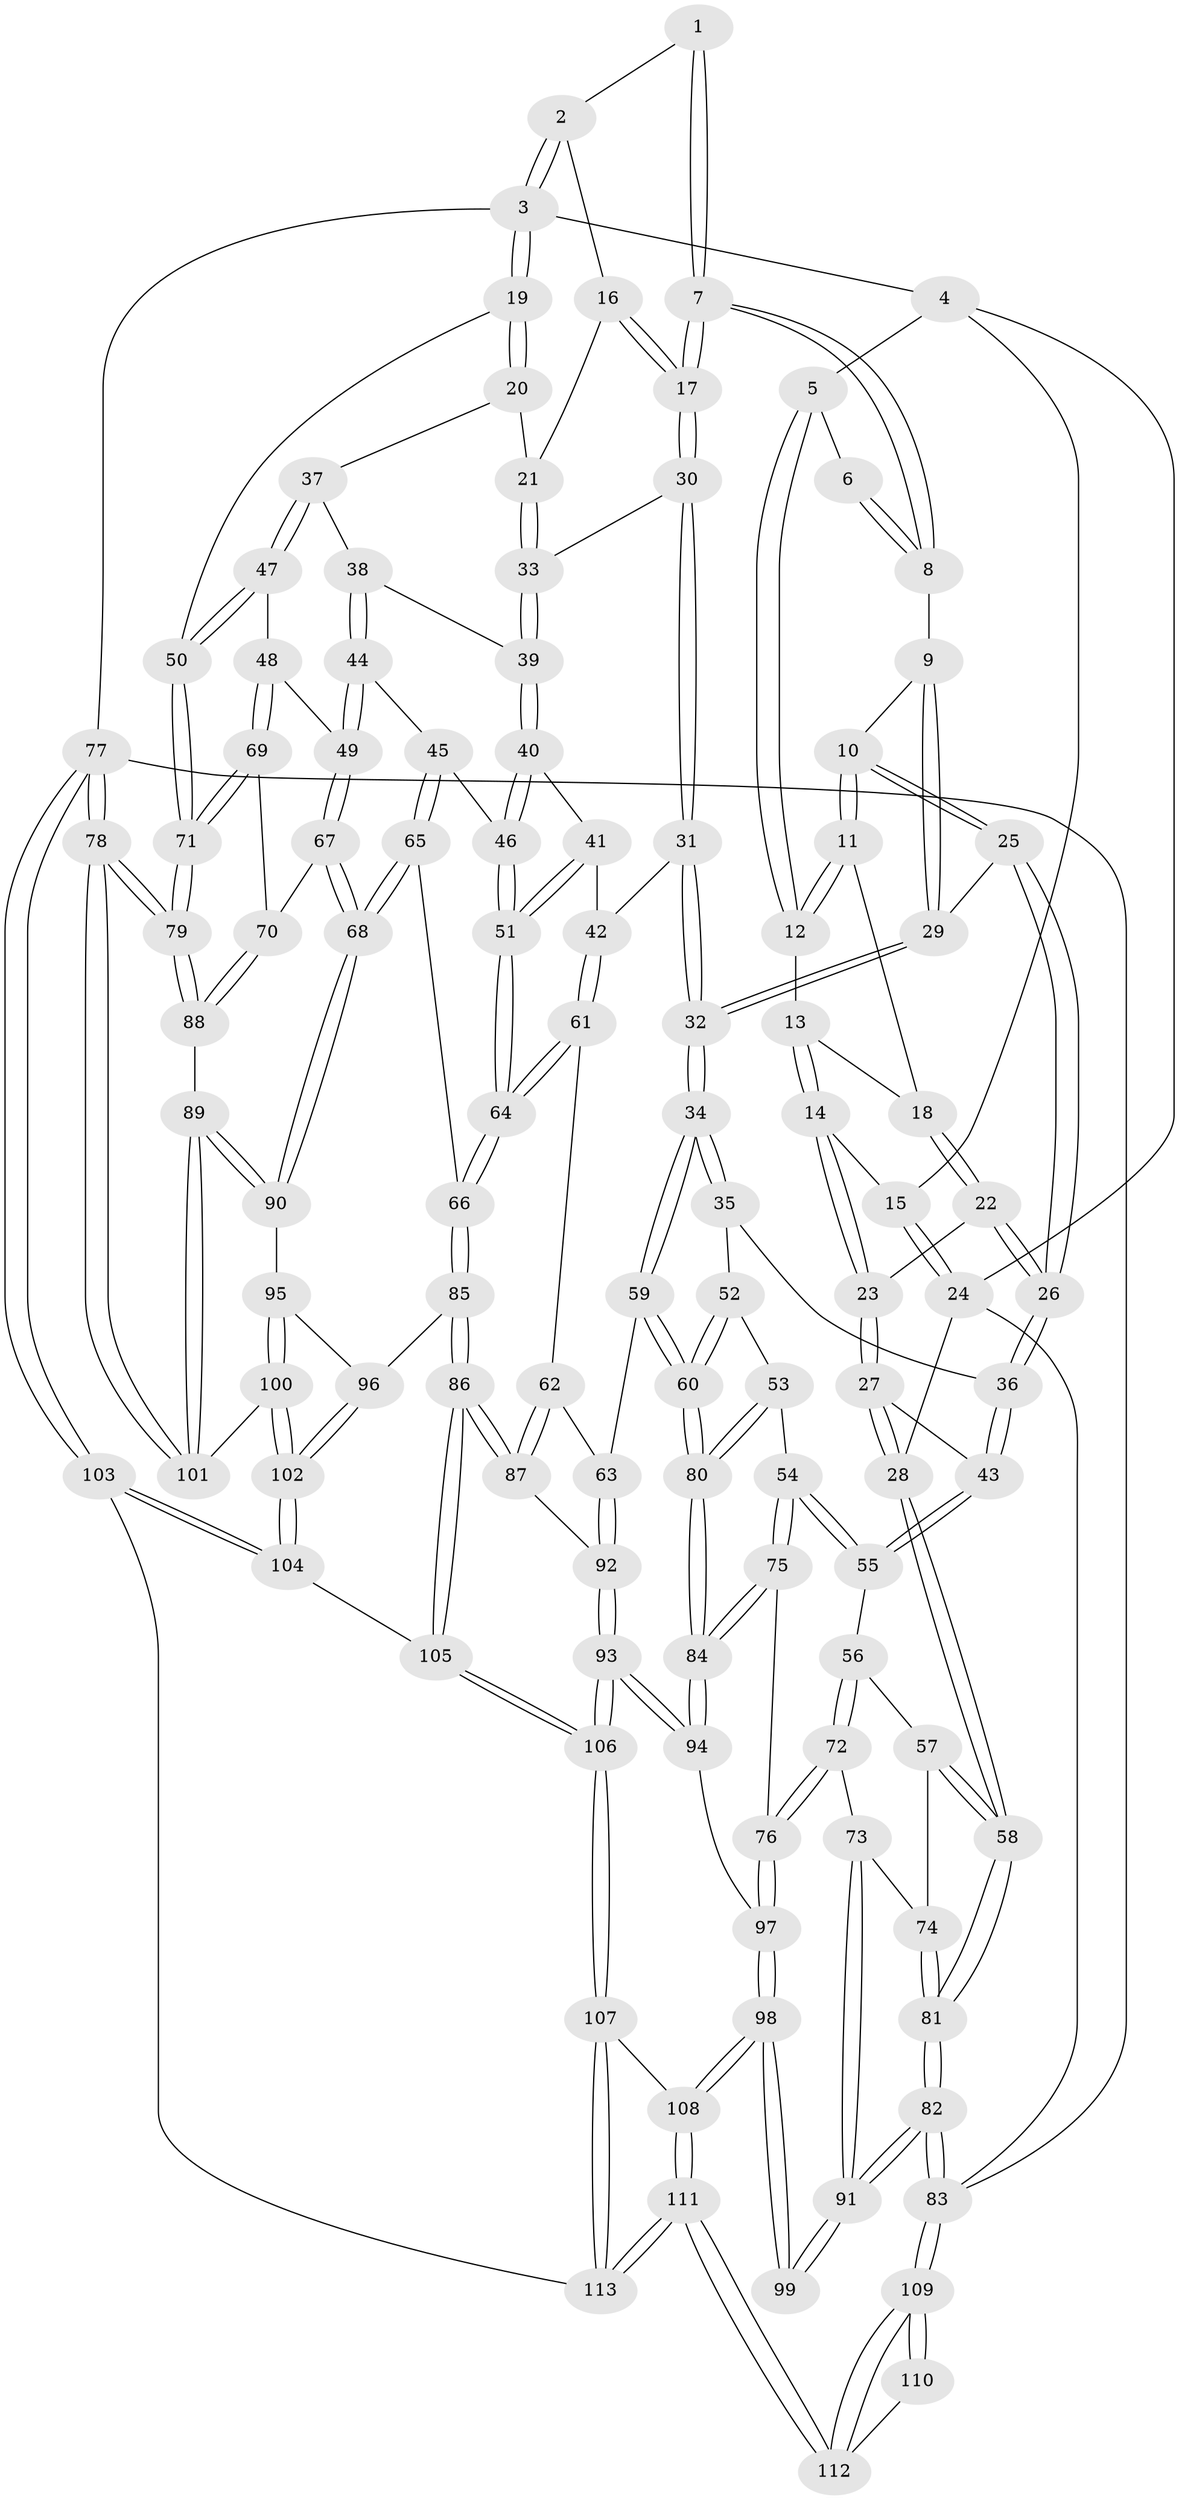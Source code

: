 // Generated by graph-tools (version 1.1) at 2025/38/03/09/25 02:38:45]
// undirected, 113 vertices, 279 edges
graph export_dot {
graph [start="1"]
  node [color=gray90,style=filled];
  1 [pos="+0.5016516457720259+0"];
  2 [pos="+0.8922852362727206+0"];
  3 [pos="+1+0"];
  4 [pos="+0.20952384002359858+0"];
  5 [pos="+0.42249808559522073+0"];
  6 [pos="+0.4938698908030021+0"];
  7 [pos="+0.6767696438868347+0.22136474550271587"];
  8 [pos="+0.5521781317555272+0.20853339528904102"];
  9 [pos="+0.5391470415120303+0.2122225554428494"];
  10 [pos="+0.47489666030059013+0.18801502882662527"];
  11 [pos="+0.45297502235923837+0.17453769670772393"];
  12 [pos="+0.4155942283706638+0.03840650074513409"];
  13 [pos="+0.3515017029344118+0.13279708810922486"];
  14 [pos="+0.1977652353740831+0.1298846597391615"];
  15 [pos="+0.18185178745344327+0.0965068377418408"];
  16 [pos="+0.7578068666811503+0.10242757060065714"];
  17 [pos="+0.6809630693522474+0.22270268548859187"];
  18 [pos="+0.3812357740390824+0.19165209751257375"];
  19 [pos="+1+0.123685956393931"];
  20 [pos="+1+0.22975509215912365"];
  21 [pos="+0.949911350976644+0.24201611292314573"];
  22 [pos="+0.27043217747283316+0.30467909770656726"];
  23 [pos="+0.23339562792733123+0.2861970099607957"];
  24 [pos="+0+0.2751949413809164"];
  25 [pos="+0.3795791699883545+0.2978868008412445"];
  26 [pos="+0.2857169592519054+0.3209539364822878"];
  27 [pos="+0.08748030617123692+0.35599466261701"];
  28 [pos="+0+0.32258546262085136"];
  29 [pos="+0.490834239235111+0.2969941948940155"];
  30 [pos="+0.7019480173562637+0.26971381396146465"];
  31 [pos="+0.537298922557578+0.4614697087734"];
  32 [pos="+0.5044886671889915+0.4605735054428822"];
  33 [pos="+0.7530960226319837+0.30877381126724956"];
  34 [pos="+0.5020775828247117+0.46159497744805295"];
  35 [pos="+0.34321210890891524+0.44662117936753004"];
  36 [pos="+0.3380590800898095+0.4409792370908317"];
  37 [pos="+0.9072844361722437+0.41577572048331907"];
  38 [pos="+0.8579917276471324+0.41161313789070475"];
  39 [pos="+0.7637298953797189+0.33757803520150104"];
  40 [pos="+0.7289659525409969+0.4622857709229338"];
  41 [pos="+0.644168457005908+0.4851803945697346"];
  42 [pos="+0.5622401639856304+0.479401747056282"];
  43 [pos="+0.1431898775848539+0.5067320033173902"];
  44 [pos="+0.823889960281215+0.5325872874637866"];
  45 [pos="+0.8133047204411344+0.5338290584665392"];
  46 [pos="+0.7563153186653889+0.5084245814118624"];
  47 [pos="+0.935132234116549+0.457425912535543"];
  48 [pos="+0.9502120155874428+0.5338299339447393"];
  49 [pos="+0.8313444690469005+0.5365795262593794"];
  50 [pos="+1+0.35323719617539273"];
  51 [pos="+0.7019233701125698+0.5727419340014293"];
  52 [pos="+0.3393687933498787+0.4628243496674565"];
  53 [pos="+0.2859580537303311+0.571923869138855"];
  54 [pos="+0.21816501989611342+0.6178819536597744"];
  55 [pos="+0.13730298194794072+0.532699876776334"];
  56 [pos="+0.10535540796622447+0.54932966641468"];
  57 [pos="+0.0669974983437425+0.554686453820784"];
  58 [pos="+0+0.5036824219670041"];
  59 [pos="+0.4675289722324683+0.6449065119573028"];
  60 [pos="+0.419117396385783+0.6705456462596222"];
  61 [pos="+0.6269848554208478+0.6283099900385315"];
  62 [pos="+0.6059541390581473+0.6416697704433333"];
  63 [pos="+0.5462094309059872+0.6734223197314434"];
  64 [pos="+0.6837287230595233+0.6416800673269969"];
  65 [pos="+0.7452341031023438+0.6605807401247787"];
  66 [pos="+0.7000084091075478+0.6564298289124063"];
  67 [pos="+0.8681589309070707+0.6534186665275145"];
  68 [pos="+0.7991412914862237+0.6915022207988669"];
  69 [pos="+0.9672559474453625+0.5493823009736919"];
  70 [pos="+0.9175167188162225+0.6546684303913661"];
  71 [pos="+1+0.5539066203122655"];
  72 [pos="+0.10077702586578978+0.6854172780606135"];
  73 [pos="+0.05883414589104031+0.6809861206216454"];
  74 [pos="+0.04862057438363083+0.6760144720612544"];
  75 [pos="+0.2112320488708475+0.6668925345970802"];
  76 [pos="+0.16057357458285798+0.7152759678876125"];
  77 [pos="+1+1"];
  78 [pos="+1+1"];
  79 [pos="+1+0.7025618956691105"];
  80 [pos="+0.3997576756054179+0.6899227480020683"];
  81 [pos="+0+0.6409114689709448"];
  82 [pos="+0+0.8755108753540243"];
  83 [pos="+0+1"];
  84 [pos="+0.37564280034707853+0.7436151587358389"];
  85 [pos="+0.6562683196632656+0.8039211945275246"];
  86 [pos="+0.6300884632253254+0.8156205406358416"];
  87 [pos="+0.6255951116090775+0.8106656877768644"];
  88 [pos="+0.9424525335797561+0.6874925243046329"];
  89 [pos="+0.9305167571026653+0.749699743398139"];
  90 [pos="+0.8012182612290801+0.702627363249461"];
  91 [pos="+0.013773494255566164+0.8515263551102655"];
  92 [pos="+0.5550733013385535+0.7418466219973172"];
  93 [pos="+0.3965942303531934+0.826452053335235"];
  94 [pos="+0.3807440518539914+0.8022909295899192"];
  95 [pos="+0.8038350387371158+0.7363328004474048"];
  96 [pos="+0.6904570493646777+0.8127741896899298"];
  97 [pos="+0.15694237559278915+0.8288489645084662"];
  98 [pos="+0.13563075069248248+0.8614009005422945"];
  99 [pos="+0.11318037115861919+0.8633911961307716"];
  100 [pos="+0.8457050296350951+0.8157232014180724"];
  101 [pos="+0.9285392367268457+0.8025889890856455"];
  102 [pos="+0.7977282491155532+0.8899004052453903"];
  103 [pos="+0.8943233136478691+1"];
  104 [pos="+0.8036858735213762+1"];
  105 [pos="+0.5987838273593855+0.8715167000544984"];
  106 [pos="+0.44637099819315373+0.9812737456142875"];
  107 [pos="+0.42754557426604134+1"];
  108 [pos="+0.13598667897034228+0.862012447707556"];
  109 [pos="+0+1"];
  110 [pos="+0.08670950899720978+0.9221804071198911"];
  111 [pos="+0.15586723169351527+1"];
  112 [pos="+0.039831710260522145+1"];
  113 [pos="+0.4329184565634396+1"];
  1 -- 2;
  1 -- 7;
  1 -- 7;
  2 -- 3;
  2 -- 3;
  2 -- 16;
  3 -- 4;
  3 -- 19;
  3 -- 19;
  3 -- 77;
  4 -- 5;
  4 -- 15;
  4 -- 24;
  5 -- 6;
  5 -- 12;
  5 -- 12;
  6 -- 8;
  6 -- 8;
  7 -- 8;
  7 -- 8;
  7 -- 17;
  7 -- 17;
  8 -- 9;
  9 -- 10;
  9 -- 29;
  9 -- 29;
  10 -- 11;
  10 -- 11;
  10 -- 25;
  10 -- 25;
  11 -- 12;
  11 -- 12;
  11 -- 18;
  12 -- 13;
  13 -- 14;
  13 -- 14;
  13 -- 18;
  14 -- 15;
  14 -- 23;
  14 -- 23;
  15 -- 24;
  15 -- 24;
  16 -- 17;
  16 -- 17;
  16 -- 21;
  17 -- 30;
  17 -- 30;
  18 -- 22;
  18 -- 22;
  19 -- 20;
  19 -- 20;
  19 -- 50;
  20 -- 21;
  20 -- 37;
  21 -- 33;
  21 -- 33;
  22 -- 23;
  22 -- 26;
  22 -- 26;
  23 -- 27;
  23 -- 27;
  24 -- 28;
  24 -- 83;
  25 -- 26;
  25 -- 26;
  25 -- 29;
  26 -- 36;
  26 -- 36;
  27 -- 28;
  27 -- 28;
  27 -- 43;
  28 -- 58;
  28 -- 58;
  29 -- 32;
  29 -- 32;
  30 -- 31;
  30 -- 31;
  30 -- 33;
  31 -- 32;
  31 -- 32;
  31 -- 42;
  32 -- 34;
  32 -- 34;
  33 -- 39;
  33 -- 39;
  34 -- 35;
  34 -- 35;
  34 -- 59;
  34 -- 59;
  35 -- 36;
  35 -- 52;
  36 -- 43;
  36 -- 43;
  37 -- 38;
  37 -- 47;
  37 -- 47;
  38 -- 39;
  38 -- 44;
  38 -- 44;
  39 -- 40;
  39 -- 40;
  40 -- 41;
  40 -- 46;
  40 -- 46;
  41 -- 42;
  41 -- 51;
  41 -- 51;
  42 -- 61;
  42 -- 61;
  43 -- 55;
  43 -- 55;
  44 -- 45;
  44 -- 49;
  44 -- 49;
  45 -- 46;
  45 -- 65;
  45 -- 65;
  46 -- 51;
  46 -- 51;
  47 -- 48;
  47 -- 50;
  47 -- 50;
  48 -- 49;
  48 -- 69;
  48 -- 69;
  49 -- 67;
  49 -- 67;
  50 -- 71;
  50 -- 71;
  51 -- 64;
  51 -- 64;
  52 -- 53;
  52 -- 60;
  52 -- 60;
  53 -- 54;
  53 -- 80;
  53 -- 80;
  54 -- 55;
  54 -- 55;
  54 -- 75;
  54 -- 75;
  55 -- 56;
  56 -- 57;
  56 -- 72;
  56 -- 72;
  57 -- 58;
  57 -- 58;
  57 -- 74;
  58 -- 81;
  58 -- 81;
  59 -- 60;
  59 -- 60;
  59 -- 63;
  60 -- 80;
  60 -- 80;
  61 -- 62;
  61 -- 64;
  61 -- 64;
  62 -- 63;
  62 -- 87;
  62 -- 87;
  63 -- 92;
  63 -- 92;
  64 -- 66;
  64 -- 66;
  65 -- 66;
  65 -- 68;
  65 -- 68;
  66 -- 85;
  66 -- 85;
  67 -- 68;
  67 -- 68;
  67 -- 70;
  68 -- 90;
  68 -- 90;
  69 -- 70;
  69 -- 71;
  69 -- 71;
  70 -- 88;
  70 -- 88;
  71 -- 79;
  71 -- 79;
  72 -- 73;
  72 -- 76;
  72 -- 76;
  73 -- 74;
  73 -- 91;
  73 -- 91;
  74 -- 81;
  74 -- 81;
  75 -- 76;
  75 -- 84;
  75 -- 84;
  76 -- 97;
  76 -- 97;
  77 -- 78;
  77 -- 78;
  77 -- 103;
  77 -- 103;
  77 -- 83;
  78 -- 79;
  78 -- 79;
  78 -- 101;
  78 -- 101;
  79 -- 88;
  79 -- 88;
  80 -- 84;
  80 -- 84;
  81 -- 82;
  81 -- 82;
  82 -- 83;
  82 -- 83;
  82 -- 91;
  82 -- 91;
  83 -- 109;
  83 -- 109;
  84 -- 94;
  84 -- 94;
  85 -- 86;
  85 -- 86;
  85 -- 96;
  86 -- 87;
  86 -- 87;
  86 -- 105;
  86 -- 105;
  87 -- 92;
  88 -- 89;
  89 -- 90;
  89 -- 90;
  89 -- 101;
  89 -- 101;
  90 -- 95;
  91 -- 99;
  91 -- 99;
  92 -- 93;
  92 -- 93;
  93 -- 94;
  93 -- 94;
  93 -- 106;
  93 -- 106;
  94 -- 97;
  95 -- 96;
  95 -- 100;
  95 -- 100;
  96 -- 102;
  96 -- 102;
  97 -- 98;
  97 -- 98;
  98 -- 99;
  98 -- 99;
  98 -- 108;
  98 -- 108;
  100 -- 101;
  100 -- 102;
  100 -- 102;
  102 -- 104;
  102 -- 104;
  103 -- 104;
  103 -- 104;
  103 -- 113;
  104 -- 105;
  105 -- 106;
  105 -- 106;
  106 -- 107;
  106 -- 107;
  107 -- 108;
  107 -- 113;
  107 -- 113;
  108 -- 111;
  108 -- 111;
  109 -- 110;
  109 -- 110;
  109 -- 112;
  109 -- 112;
  110 -- 112;
  111 -- 112;
  111 -- 112;
  111 -- 113;
  111 -- 113;
}
